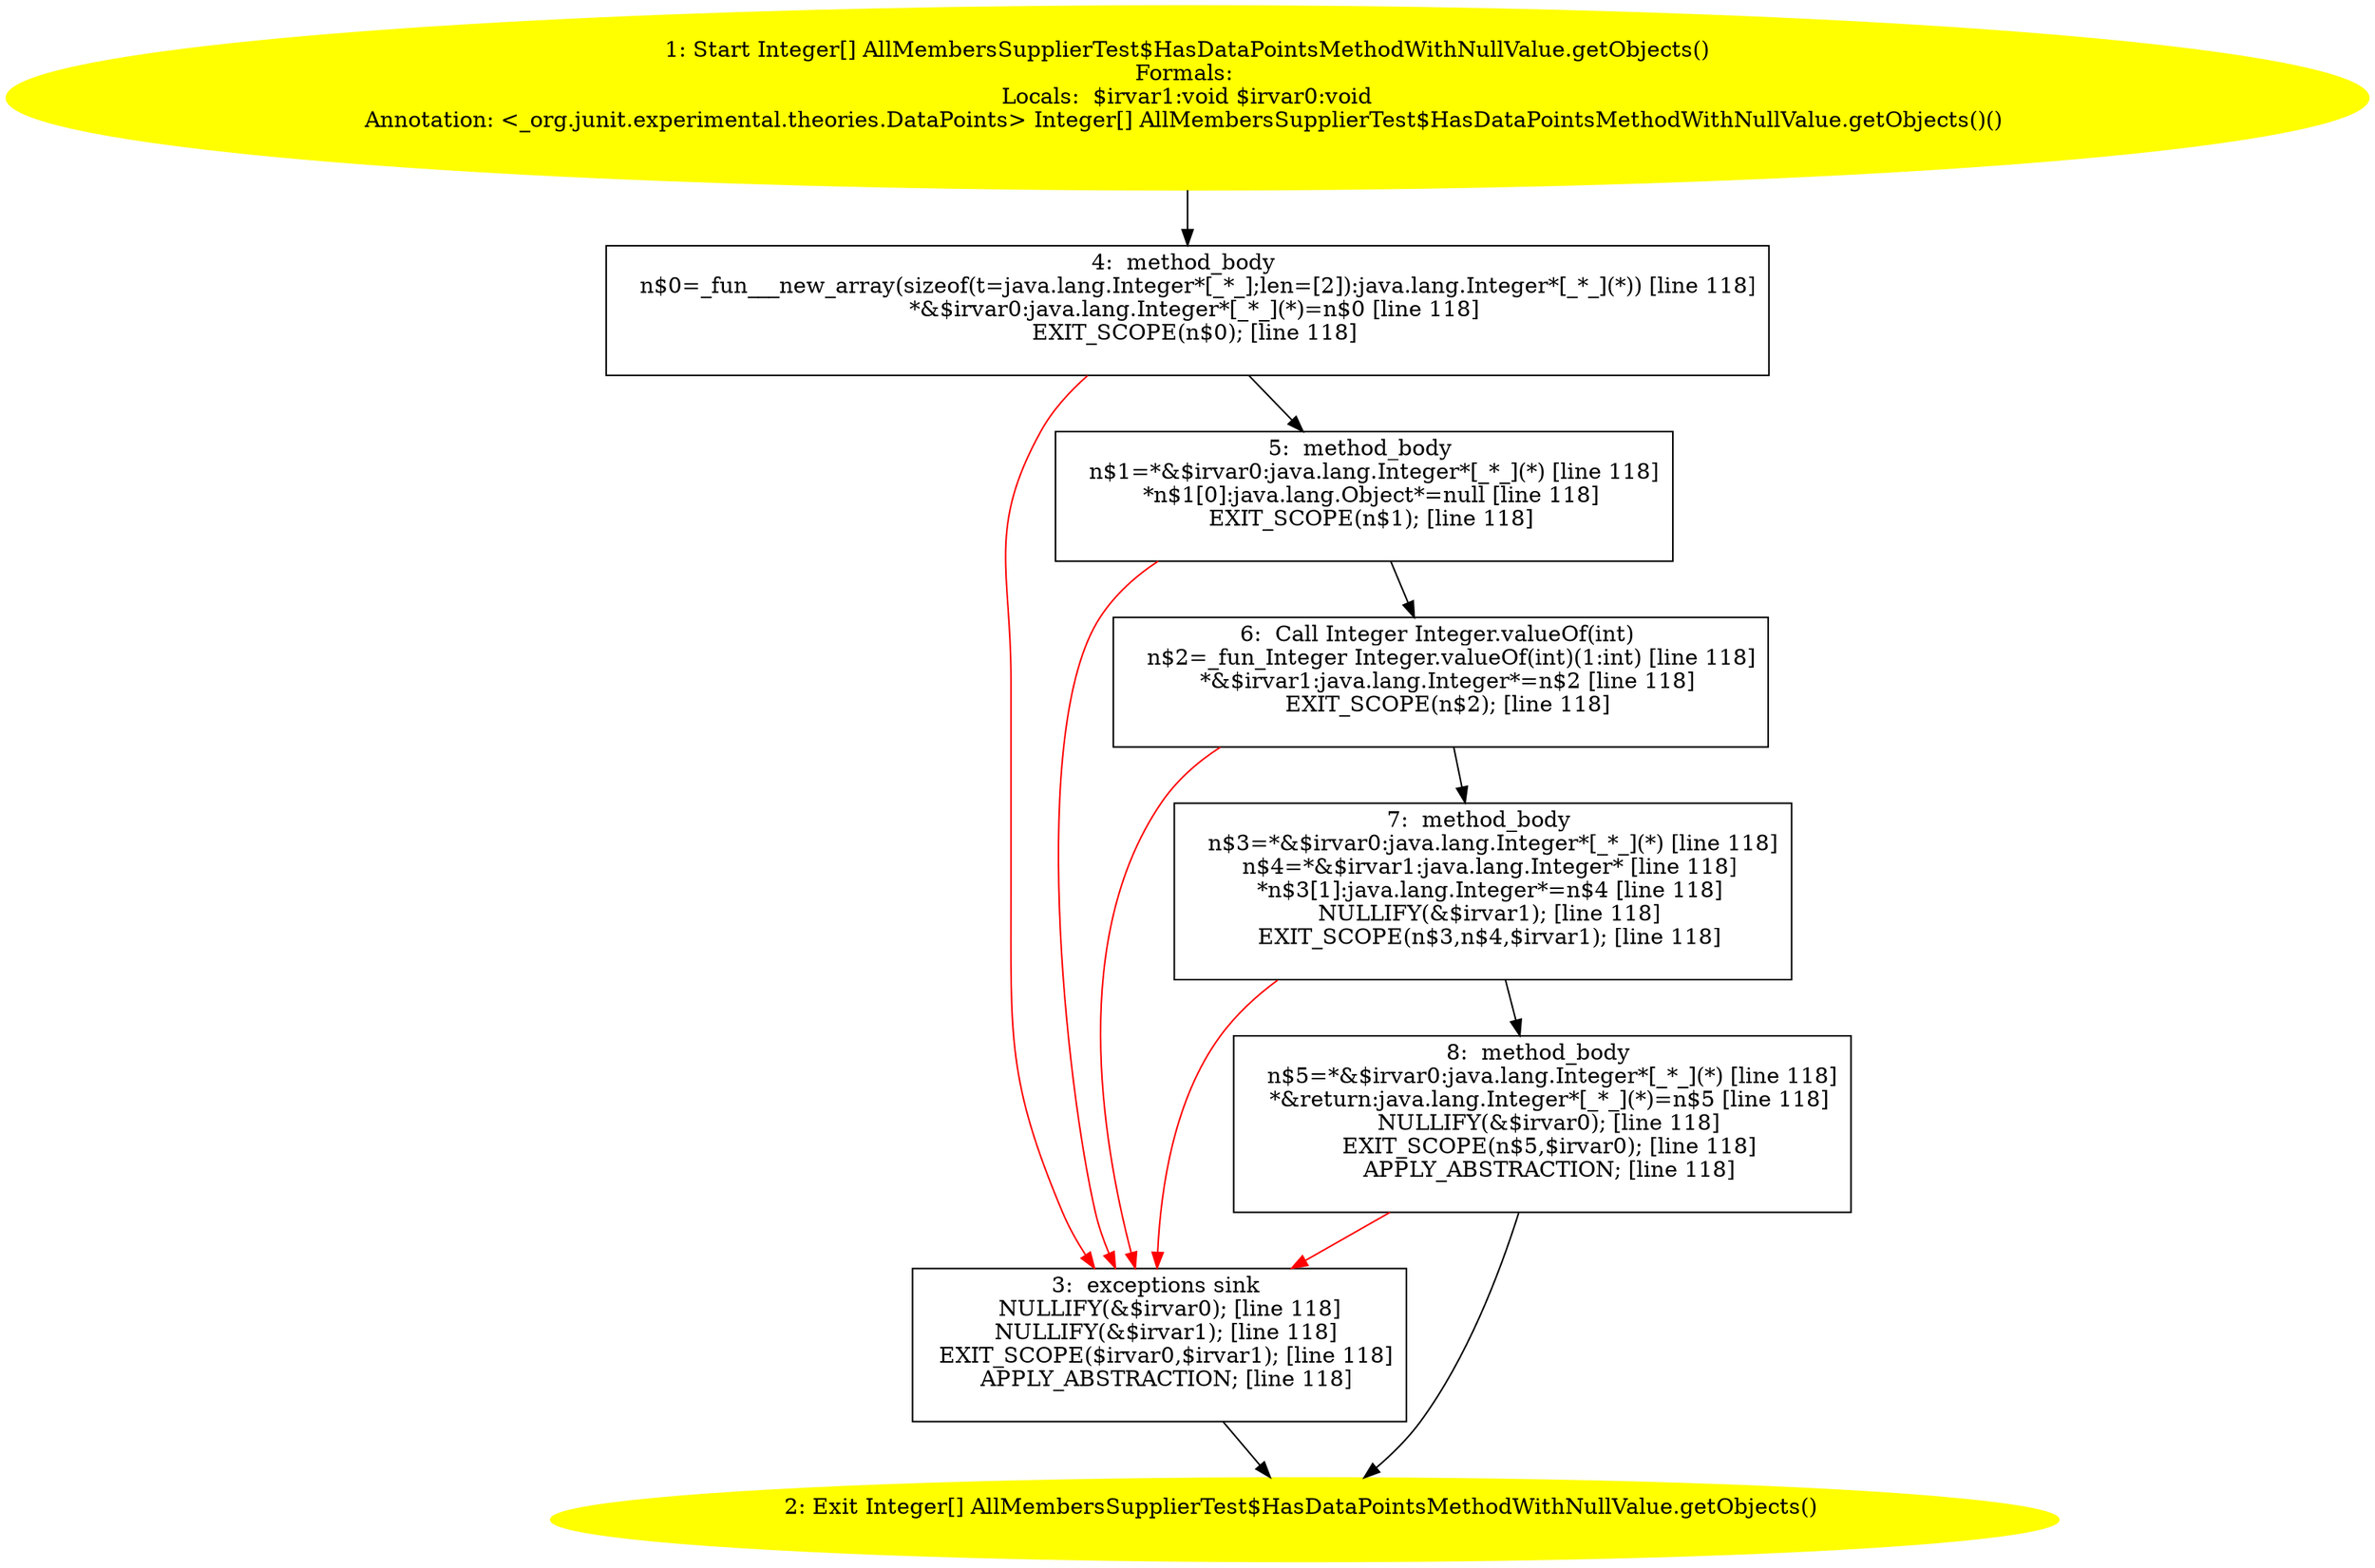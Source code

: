 /* @generated */
digraph cfg {
"org.junit.tests.experimental.theories.internal.AllMembersSupplierTest$HasDataPointsMethodWithNullVal.d38866ba7cfcbaa61deb4983674ddfd6_1" [label="1: Start Integer[] AllMembersSupplierTest$HasDataPointsMethodWithNullValue.getObjects()\nFormals: \nLocals:  $irvar1:void $irvar0:void\nAnnotation: <_org.junit.experimental.theories.DataPoints> Integer[] AllMembersSupplierTest$HasDataPointsMethodWithNullValue.getObjects()() \n  " color=yellow style=filled]
	

	 "org.junit.tests.experimental.theories.internal.AllMembersSupplierTest$HasDataPointsMethodWithNullVal.d38866ba7cfcbaa61deb4983674ddfd6_1" -> "org.junit.tests.experimental.theories.internal.AllMembersSupplierTest$HasDataPointsMethodWithNullVal.d38866ba7cfcbaa61deb4983674ddfd6_4" ;
"org.junit.tests.experimental.theories.internal.AllMembersSupplierTest$HasDataPointsMethodWithNullVal.d38866ba7cfcbaa61deb4983674ddfd6_2" [label="2: Exit Integer[] AllMembersSupplierTest$HasDataPointsMethodWithNullValue.getObjects() \n  " color=yellow style=filled]
	

"org.junit.tests.experimental.theories.internal.AllMembersSupplierTest$HasDataPointsMethodWithNullVal.d38866ba7cfcbaa61deb4983674ddfd6_3" [label="3:  exceptions sink \n   NULLIFY(&$irvar0); [line 118]\n  NULLIFY(&$irvar1); [line 118]\n  EXIT_SCOPE($irvar0,$irvar1); [line 118]\n  APPLY_ABSTRACTION; [line 118]\n " shape="box"]
	

	 "org.junit.tests.experimental.theories.internal.AllMembersSupplierTest$HasDataPointsMethodWithNullVal.d38866ba7cfcbaa61deb4983674ddfd6_3" -> "org.junit.tests.experimental.theories.internal.AllMembersSupplierTest$HasDataPointsMethodWithNullVal.d38866ba7cfcbaa61deb4983674ddfd6_2" ;
"org.junit.tests.experimental.theories.internal.AllMembersSupplierTest$HasDataPointsMethodWithNullVal.d38866ba7cfcbaa61deb4983674ddfd6_4" [label="4:  method_body \n   n$0=_fun___new_array(sizeof(t=java.lang.Integer*[_*_];len=[2]):java.lang.Integer*[_*_](*)) [line 118]\n  *&$irvar0:java.lang.Integer*[_*_](*)=n$0 [line 118]\n  EXIT_SCOPE(n$0); [line 118]\n " shape="box"]
	

	 "org.junit.tests.experimental.theories.internal.AllMembersSupplierTest$HasDataPointsMethodWithNullVal.d38866ba7cfcbaa61deb4983674ddfd6_4" -> "org.junit.tests.experimental.theories.internal.AllMembersSupplierTest$HasDataPointsMethodWithNullVal.d38866ba7cfcbaa61deb4983674ddfd6_5" ;
	 "org.junit.tests.experimental.theories.internal.AllMembersSupplierTest$HasDataPointsMethodWithNullVal.d38866ba7cfcbaa61deb4983674ddfd6_4" -> "org.junit.tests.experimental.theories.internal.AllMembersSupplierTest$HasDataPointsMethodWithNullVal.d38866ba7cfcbaa61deb4983674ddfd6_3" [color="red" ];
"org.junit.tests.experimental.theories.internal.AllMembersSupplierTest$HasDataPointsMethodWithNullVal.d38866ba7cfcbaa61deb4983674ddfd6_5" [label="5:  method_body \n   n$1=*&$irvar0:java.lang.Integer*[_*_](*) [line 118]\n  *n$1[0]:java.lang.Object*=null [line 118]\n  EXIT_SCOPE(n$1); [line 118]\n " shape="box"]
	

	 "org.junit.tests.experimental.theories.internal.AllMembersSupplierTest$HasDataPointsMethodWithNullVal.d38866ba7cfcbaa61deb4983674ddfd6_5" -> "org.junit.tests.experimental.theories.internal.AllMembersSupplierTest$HasDataPointsMethodWithNullVal.d38866ba7cfcbaa61deb4983674ddfd6_6" ;
	 "org.junit.tests.experimental.theories.internal.AllMembersSupplierTest$HasDataPointsMethodWithNullVal.d38866ba7cfcbaa61deb4983674ddfd6_5" -> "org.junit.tests.experimental.theories.internal.AllMembersSupplierTest$HasDataPointsMethodWithNullVal.d38866ba7cfcbaa61deb4983674ddfd6_3" [color="red" ];
"org.junit.tests.experimental.theories.internal.AllMembersSupplierTest$HasDataPointsMethodWithNullVal.d38866ba7cfcbaa61deb4983674ddfd6_6" [label="6:  Call Integer Integer.valueOf(int) \n   n$2=_fun_Integer Integer.valueOf(int)(1:int) [line 118]\n  *&$irvar1:java.lang.Integer*=n$2 [line 118]\n  EXIT_SCOPE(n$2); [line 118]\n " shape="box"]
	

	 "org.junit.tests.experimental.theories.internal.AllMembersSupplierTest$HasDataPointsMethodWithNullVal.d38866ba7cfcbaa61deb4983674ddfd6_6" -> "org.junit.tests.experimental.theories.internal.AllMembersSupplierTest$HasDataPointsMethodWithNullVal.d38866ba7cfcbaa61deb4983674ddfd6_7" ;
	 "org.junit.tests.experimental.theories.internal.AllMembersSupplierTest$HasDataPointsMethodWithNullVal.d38866ba7cfcbaa61deb4983674ddfd6_6" -> "org.junit.tests.experimental.theories.internal.AllMembersSupplierTest$HasDataPointsMethodWithNullVal.d38866ba7cfcbaa61deb4983674ddfd6_3" [color="red" ];
"org.junit.tests.experimental.theories.internal.AllMembersSupplierTest$HasDataPointsMethodWithNullVal.d38866ba7cfcbaa61deb4983674ddfd6_7" [label="7:  method_body \n   n$3=*&$irvar0:java.lang.Integer*[_*_](*) [line 118]\n  n$4=*&$irvar1:java.lang.Integer* [line 118]\n  *n$3[1]:java.lang.Integer*=n$4 [line 118]\n  NULLIFY(&$irvar1); [line 118]\n  EXIT_SCOPE(n$3,n$4,$irvar1); [line 118]\n " shape="box"]
	

	 "org.junit.tests.experimental.theories.internal.AllMembersSupplierTest$HasDataPointsMethodWithNullVal.d38866ba7cfcbaa61deb4983674ddfd6_7" -> "org.junit.tests.experimental.theories.internal.AllMembersSupplierTest$HasDataPointsMethodWithNullVal.d38866ba7cfcbaa61deb4983674ddfd6_8" ;
	 "org.junit.tests.experimental.theories.internal.AllMembersSupplierTest$HasDataPointsMethodWithNullVal.d38866ba7cfcbaa61deb4983674ddfd6_7" -> "org.junit.tests.experimental.theories.internal.AllMembersSupplierTest$HasDataPointsMethodWithNullVal.d38866ba7cfcbaa61deb4983674ddfd6_3" [color="red" ];
"org.junit.tests.experimental.theories.internal.AllMembersSupplierTest$HasDataPointsMethodWithNullVal.d38866ba7cfcbaa61deb4983674ddfd6_8" [label="8:  method_body \n   n$5=*&$irvar0:java.lang.Integer*[_*_](*) [line 118]\n  *&return:java.lang.Integer*[_*_](*)=n$5 [line 118]\n  NULLIFY(&$irvar0); [line 118]\n  EXIT_SCOPE(n$5,$irvar0); [line 118]\n  APPLY_ABSTRACTION; [line 118]\n " shape="box"]
	

	 "org.junit.tests.experimental.theories.internal.AllMembersSupplierTest$HasDataPointsMethodWithNullVal.d38866ba7cfcbaa61deb4983674ddfd6_8" -> "org.junit.tests.experimental.theories.internal.AllMembersSupplierTest$HasDataPointsMethodWithNullVal.d38866ba7cfcbaa61deb4983674ddfd6_2" ;
	 "org.junit.tests.experimental.theories.internal.AllMembersSupplierTest$HasDataPointsMethodWithNullVal.d38866ba7cfcbaa61deb4983674ddfd6_8" -> "org.junit.tests.experimental.theories.internal.AllMembersSupplierTest$HasDataPointsMethodWithNullVal.d38866ba7cfcbaa61deb4983674ddfd6_3" [color="red" ];
}

